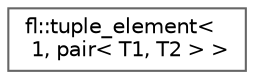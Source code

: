 digraph "Graphical Class Hierarchy"
{
 // INTERACTIVE_SVG=YES
 // LATEX_PDF_SIZE
  bgcolor="transparent";
  edge [fontname=Helvetica,fontsize=10,labelfontname=Helvetica,labelfontsize=10];
  node [fontname=Helvetica,fontsize=10,shape=box,height=0.2,width=0.4];
  rankdir="LR";
  Node0 [id="Node000000",label="fl::tuple_element\<\l 1, pair\< T1, T2 \> \>",height=0.2,width=0.4,color="grey40", fillcolor="white", style="filled",URL="$d4/d36/namespacefl.html#de/dc7/structfl_1_1tuple__element_3_011_00_01pair_3_01_t1_00_01_t2_01_4_01_4",tooltip=" "];
}
